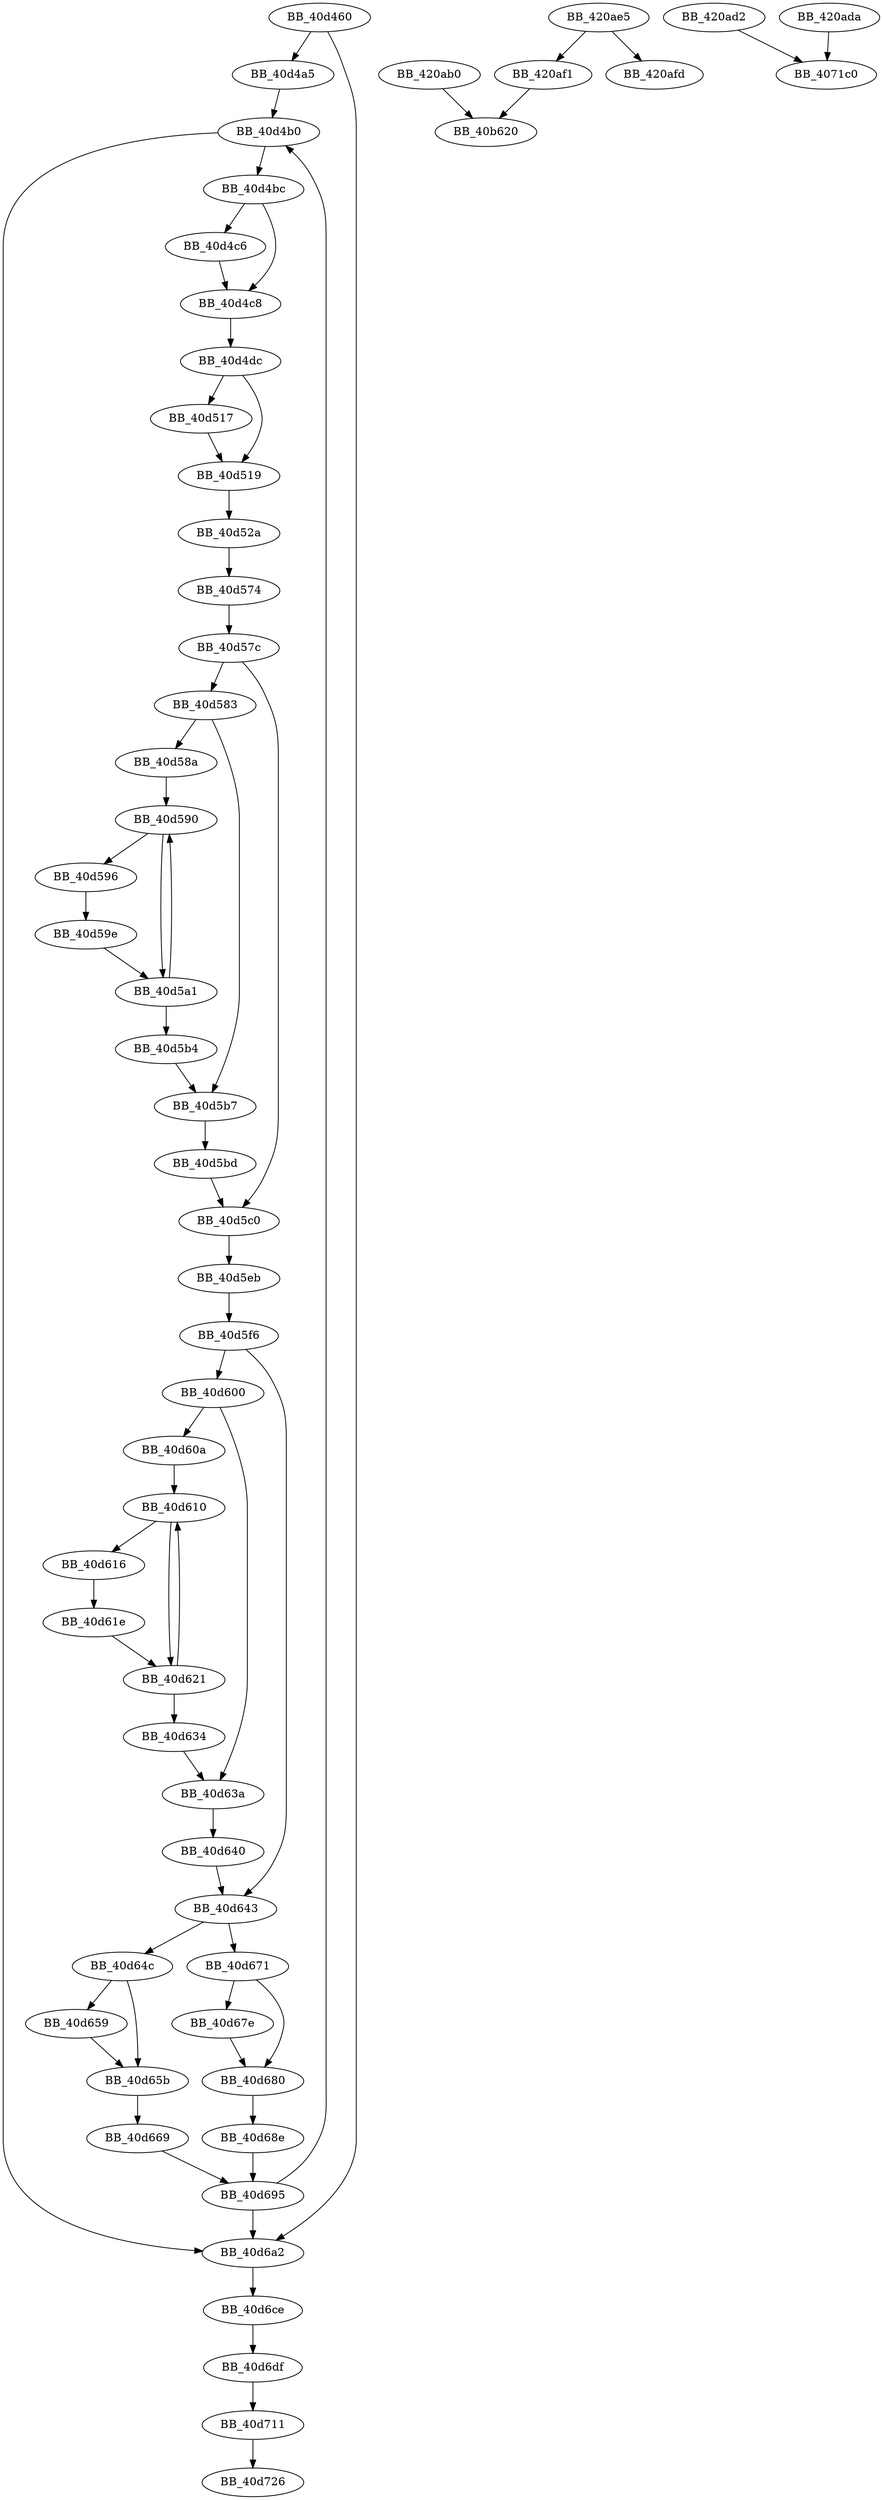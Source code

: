 DiGraph sub_40D460{
BB_40d460->BB_40d4a5
BB_40d460->BB_40d6a2
BB_40d4a5->BB_40d4b0
BB_40d4b0->BB_40d4bc
BB_40d4b0->BB_40d6a2
BB_40d4bc->BB_40d4c6
BB_40d4bc->BB_40d4c8
BB_40d4c6->BB_40d4c8
BB_40d4c8->BB_40d4dc
BB_40d4dc->BB_40d517
BB_40d4dc->BB_40d519
BB_40d517->BB_40d519
BB_40d519->BB_40d52a
BB_40d52a->BB_40d574
BB_40d574->BB_40d57c
BB_40d57c->BB_40d583
BB_40d57c->BB_40d5c0
BB_40d583->BB_40d58a
BB_40d583->BB_40d5b7
BB_40d58a->BB_40d590
BB_40d590->BB_40d596
BB_40d590->BB_40d5a1
BB_40d596->BB_40d59e
BB_40d59e->BB_40d5a1
BB_40d5a1->BB_40d590
BB_40d5a1->BB_40d5b4
BB_40d5b4->BB_40d5b7
BB_40d5b7->BB_40d5bd
BB_40d5bd->BB_40d5c0
BB_40d5c0->BB_40d5eb
BB_40d5eb->BB_40d5f6
BB_40d5f6->BB_40d600
BB_40d5f6->BB_40d643
BB_40d600->BB_40d60a
BB_40d600->BB_40d63a
BB_40d60a->BB_40d610
BB_40d610->BB_40d616
BB_40d610->BB_40d621
BB_40d616->BB_40d61e
BB_40d61e->BB_40d621
BB_40d621->BB_40d610
BB_40d621->BB_40d634
BB_40d634->BB_40d63a
BB_40d63a->BB_40d640
BB_40d640->BB_40d643
BB_40d643->BB_40d64c
BB_40d643->BB_40d671
BB_40d64c->BB_40d659
BB_40d64c->BB_40d65b
BB_40d659->BB_40d65b
BB_40d65b->BB_40d669
BB_40d669->BB_40d695
BB_40d671->BB_40d67e
BB_40d671->BB_40d680
BB_40d67e->BB_40d680
BB_40d680->BB_40d68e
BB_40d68e->BB_40d695
BB_40d695->BB_40d4b0
BB_40d695->BB_40d6a2
BB_40d6a2->BB_40d6ce
BB_40d6ce->BB_40d6df
BB_40d6df->BB_40d711
BB_40d711->BB_40d726
BB_420ab0->BB_40b620
BB_420ad2->BB_4071c0
BB_420ada->BB_4071c0
BB_420ae5->BB_420af1
BB_420ae5->BB_420afd
BB_420af1->BB_40b620
}
